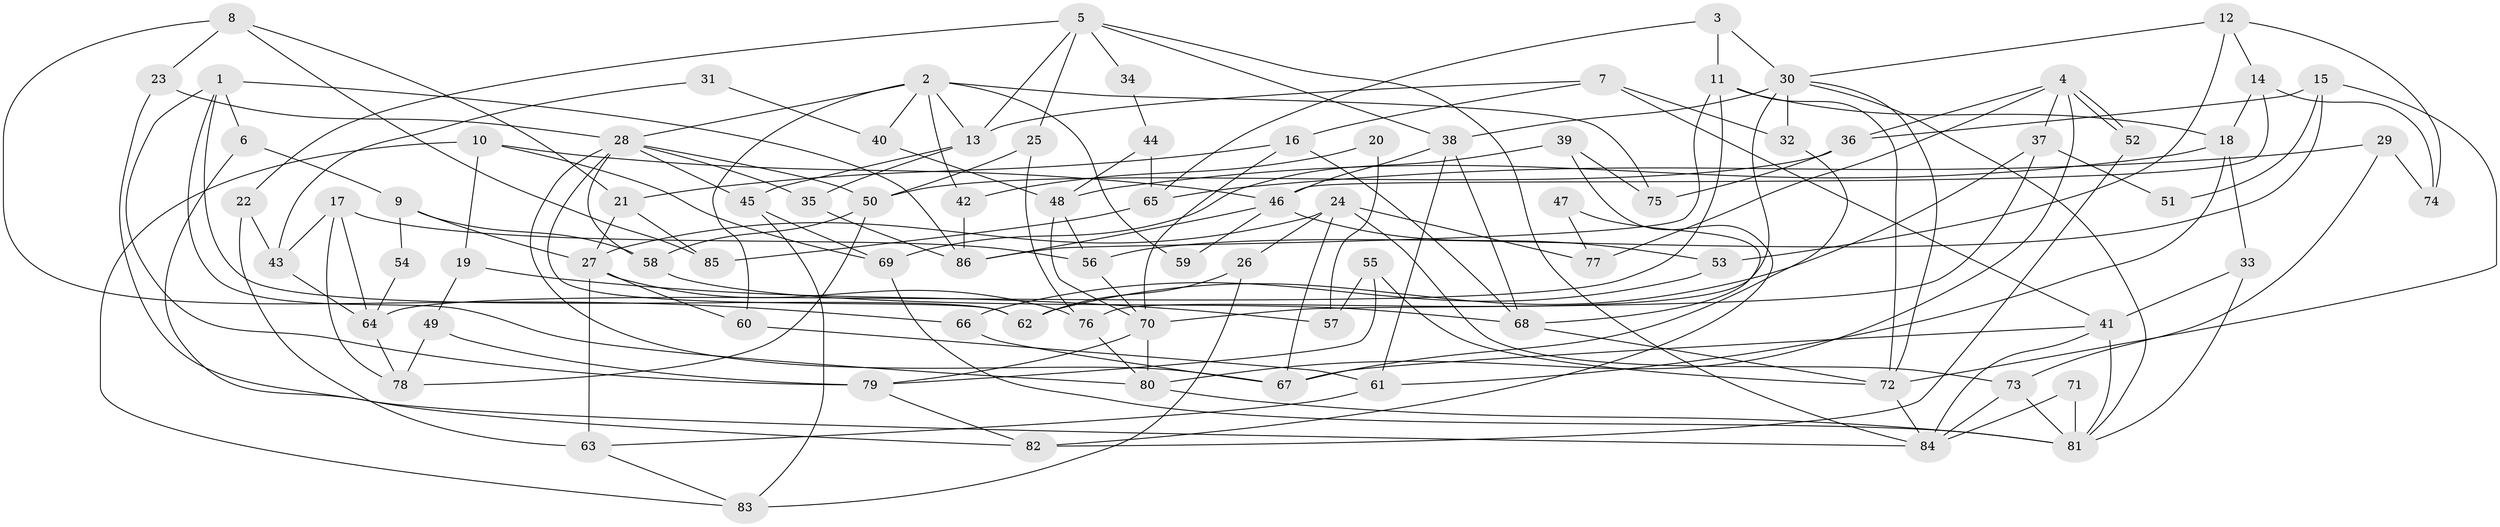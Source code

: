 // coarse degree distribution, {6: 0.14285714285714285, 11: 0.03571428571428571, 8: 0.21428571428571427, 9: 0.14285714285714285, 4: 0.07142857142857142, 5: 0.17857142857142858, 13: 0.03571428571428571, 3: 0.17857142857142858}
// Generated by graph-tools (version 1.1) at 2025/51/03/04/25 22:51:17]
// undirected, 86 vertices, 172 edges
graph export_dot {
  node [color=gray90,style=filled];
  1;
  2;
  3;
  4;
  5;
  6;
  7;
  8;
  9;
  10;
  11;
  12;
  13;
  14;
  15;
  16;
  17;
  18;
  19;
  20;
  21;
  22;
  23;
  24;
  25;
  26;
  27;
  28;
  29;
  30;
  31;
  32;
  33;
  34;
  35;
  36;
  37;
  38;
  39;
  40;
  41;
  42;
  43;
  44;
  45;
  46;
  47;
  48;
  49;
  50;
  51;
  52;
  53;
  54;
  55;
  56;
  57;
  58;
  59;
  60;
  61;
  62;
  63;
  64;
  65;
  66;
  67;
  68;
  69;
  70;
  71;
  72;
  73;
  74;
  75;
  76;
  77;
  78;
  79;
  80;
  81;
  82;
  83;
  84;
  85;
  86;
  1 -- 80;
  1 -- 6;
  1 -- 62;
  1 -- 79;
  1 -- 86;
  2 -- 13;
  2 -- 28;
  2 -- 40;
  2 -- 42;
  2 -- 59;
  2 -- 60;
  2 -- 75;
  3 -- 11;
  3 -- 30;
  3 -- 65;
  4 -- 52;
  4 -- 52;
  4 -- 36;
  4 -- 37;
  4 -- 77;
  4 -- 80;
  5 -- 13;
  5 -- 38;
  5 -- 22;
  5 -- 25;
  5 -- 34;
  5 -- 84;
  6 -- 9;
  6 -- 82;
  7 -- 13;
  7 -- 32;
  7 -- 16;
  7 -- 41;
  8 -- 21;
  8 -- 66;
  8 -- 23;
  8 -- 85;
  9 -- 27;
  9 -- 58;
  9 -- 54;
  10 -- 69;
  10 -- 46;
  10 -- 19;
  10 -- 83;
  11 -- 64;
  11 -- 18;
  11 -- 72;
  11 -- 86;
  12 -- 30;
  12 -- 14;
  12 -- 53;
  12 -- 74;
  13 -- 35;
  13 -- 45;
  14 -- 46;
  14 -- 18;
  14 -- 74;
  15 -- 56;
  15 -- 72;
  15 -- 36;
  15 -- 51;
  16 -- 70;
  16 -- 21;
  16 -- 68;
  17 -- 64;
  17 -- 56;
  17 -- 43;
  17 -- 78;
  18 -- 61;
  18 -- 33;
  18 -- 48;
  19 -- 49;
  19 -- 57;
  20 -- 57;
  20 -- 42;
  21 -- 27;
  21 -- 85;
  22 -- 63;
  22 -- 43;
  23 -- 84;
  23 -- 28;
  24 -- 67;
  24 -- 73;
  24 -- 26;
  24 -- 27;
  24 -- 77;
  25 -- 76;
  25 -- 50;
  26 -- 62;
  26 -- 83;
  27 -- 60;
  27 -- 63;
  27 -- 76;
  28 -- 58;
  28 -- 35;
  28 -- 45;
  28 -- 50;
  28 -- 62;
  28 -- 67;
  29 -- 74;
  29 -- 65;
  29 -- 73;
  30 -- 81;
  30 -- 72;
  30 -- 32;
  30 -- 38;
  30 -- 76;
  31 -- 43;
  31 -- 40;
  32 -- 67;
  33 -- 41;
  33 -- 81;
  34 -- 44;
  35 -- 86;
  36 -- 50;
  36 -- 75;
  37 -- 62;
  37 -- 51;
  37 -- 70;
  38 -- 68;
  38 -- 46;
  38 -- 61;
  39 -- 75;
  39 -- 69;
  39 -- 82;
  40 -- 48;
  41 -- 84;
  41 -- 67;
  41 -- 81;
  42 -- 86;
  43 -- 64;
  44 -- 48;
  44 -- 65;
  45 -- 83;
  45 -- 69;
  46 -- 86;
  46 -- 53;
  46 -- 59;
  47 -- 77;
  47 -- 68;
  48 -- 70;
  48 -- 56;
  49 -- 79;
  49 -- 78;
  50 -- 58;
  50 -- 78;
  52 -- 82;
  53 -- 66;
  54 -- 64;
  55 -- 72;
  55 -- 79;
  55 -- 57;
  56 -- 70;
  58 -- 68;
  60 -- 61;
  61 -- 63;
  63 -- 83;
  64 -- 78;
  65 -- 85;
  66 -- 67;
  68 -- 72;
  69 -- 81;
  70 -- 80;
  70 -- 79;
  71 -- 81;
  71 -- 84;
  72 -- 84;
  73 -- 81;
  73 -- 84;
  76 -- 80;
  79 -- 82;
  80 -- 81;
}
